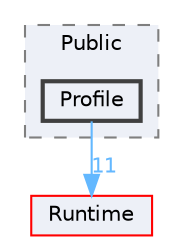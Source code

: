 digraph "Profile"
{
 // INTERACTIVE_SVG=YES
 // LATEX_PDF_SIZE
  bgcolor="transparent";
  edge [fontname=Helvetica,fontsize=10,labelfontname=Helvetica,labelfontsize=10];
  node [fontname=Helvetica,fontsize=10,shape=box,height=0.2,width=0.4];
  compound=true
  subgraph clusterdir_e033ff32cac7ca907cb10a4f527589cf {
    graph [ bgcolor="#edf0f7", pencolor="grey50", label="Public", fontname=Helvetica,fontsize=10 style="filled,dashed", URL="dir_e033ff32cac7ca907cb10a4f527589cf.html",tooltip=""]
  dir_4bddf621bff203152871738727cec905 [label="Profile", fillcolor="#edf0f7", color="grey25", style="filled,bold", URL="dir_4bddf621bff203152871738727cec905.html",tooltip=""];
  }
  dir_7536b172fbd480bfd146a1b1acd6856b [label="Runtime", fillcolor="#edf0f7", color="red", style="filled", URL="dir_7536b172fbd480bfd146a1b1acd6856b.html",tooltip=""];
  dir_4bddf621bff203152871738727cec905->dir_7536b172fbd480bfd146a1b1acd6856b [headlabel="11", labeldistance=1.5 headhref="dir_000772_000984.html" href="dir_000772_000984.html" color="steelblue1" fontcolor="steelblue1"];
}
